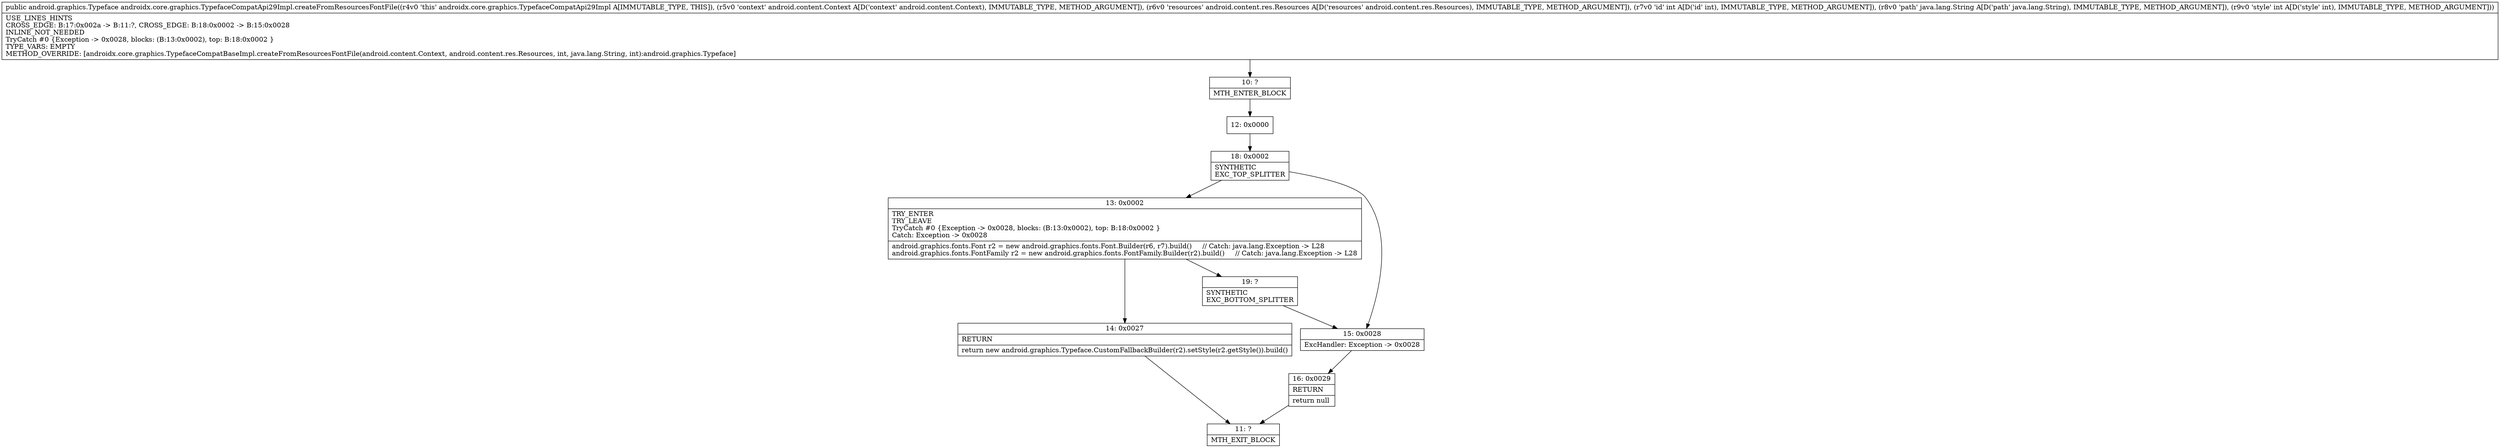 digraph "CFG forandroidx.core.graphics.TypefaceCompatApi29Impl.createFromResourcesFontFile(Landroid\/content\/Context;Landroid\/content\/res\/Resources;ILjava\/lang\/String;I)Landroid\/graphics\/Typeface;" {
Node_10 [shape=record,label="{10\:\ ?|MTH_ENTER_BLOCK\l}"];
Node_12 [shape=record,label="{12\:\ 0x0000}"];
Node_18 [shape=record,label="{18\:\ 0x0002|SYNTHETIC\lEXC_TOP_SPLITTER\l}"];
Node_13 [shape=record,label="{13\:\ 0x0002|TRY_ENTER\lTRY_LEAVE\lTryCatch #0 \{Exception \-\> 0x0028, blocks: (B:13:0x0002), top: B:18:0x0002 \}\lCatch: Exception \-\> 0x0028\l|android.graphics.fonts.Font r2 = new android.graphics.fonts.Font.Builder(r6, r7).build()     \/\/ Catch: java.lang.Exception \-\> L28\landroid.graphics.fonts.FontFamily r2 = new android.graphics.fonts.FontFamily.Builder(r2).build()     \/\/ Catch: java.lang.Exception \-\> L28\l}"];
Node_14 [shape=record,label="{14\:\ 0x0027|RETURN\l|return new android.graphics.Typeface.CustomFallbackBuilder(r2).setStyle(r2.getStyle()).build()\l}"];
Node_11 [shape=record,label="{11\:\ ?|MTH_EXIT_BLOCK\l}"];
Node_19 [shape=record,label="{19\:\ ?|SYNTHETIC\lEXC_BOTTOM_SPLITTER\l}"];
Node_15 [shape=record,label="{15\:\ 0x0028|ExcHandler: Exception \-\> 0x0028\l}"];
Node_16 [shape=record,label="{16\:\ 0x0029|RETURN\l|return null\l}"];
MethodNode[shape=record,label="{public android.graphics.Typeface androidx.core.graphics.TypefaceCompatApi29Impl.createFromResourcesFontFile((r4v0 'this' androidx.core.graphics.TypefaceCompatApi29Impl A[IMMUTABLE_TYPE, THIS]), (r5v0 'context' android.content.Context A[D('context' android.content.Context), IMMUTABLE_TYPE, METHOD_ARGUMENT]), (r6v0 'resources' android.content.res.Resources A[D('resources' android.content.res.Resources), IMMUTABLE_TYPE, METHOD_ARGUMENT]), (r7v0 'id' int A[D('id' int), IMMUTABLE_TYPE, METHOD_ARGUMENT]), (r8v0 'path' java.lang.String A[D('path' java.lang.String), IMMUTABLE_TYPE, METHOD_ARGUMENT]), (r9v0 'style' int A[D('style' int), IMMUTABLE_TYPE, METHOD_ARGUMENT]))  | USE_LINES_HINTS\lCROSS_EDGE: B:17:0x002a \-\> B:11:?, CROSS_EDGE: B:18:0x0002 \-\> B:15:0x0028\lINLINE_NOT_NEEDED\lTryCatch #0 \{Exception \-\> 0x0028, blocks: (B:13:0x0002), top: B:18:0x0002 \}\lTYPE_VARS: EMPTY\lMETHOD_OVERRIDE: [androidx.core.graphics.TypefaceCompatBaseImpl.createFromResourcesFontFile(android.content.Context, android.content.res.Resources, int, java.lang.String, int):android.graphics.Typeface]\l}"];
MethodNode -> Node_10;Node_10 -> Node_12;
Node_12 -> Node_18;
Node_18 -> Node_13;
Node_18 -> Node_15;
Node_13 -> Node_14;
Node_13 -> Node_19;
Node_14 -> Node_11;
Node_19 -> Node_15;
Node_15 -> Node_16;
Node_16 -> Node_11;
}

